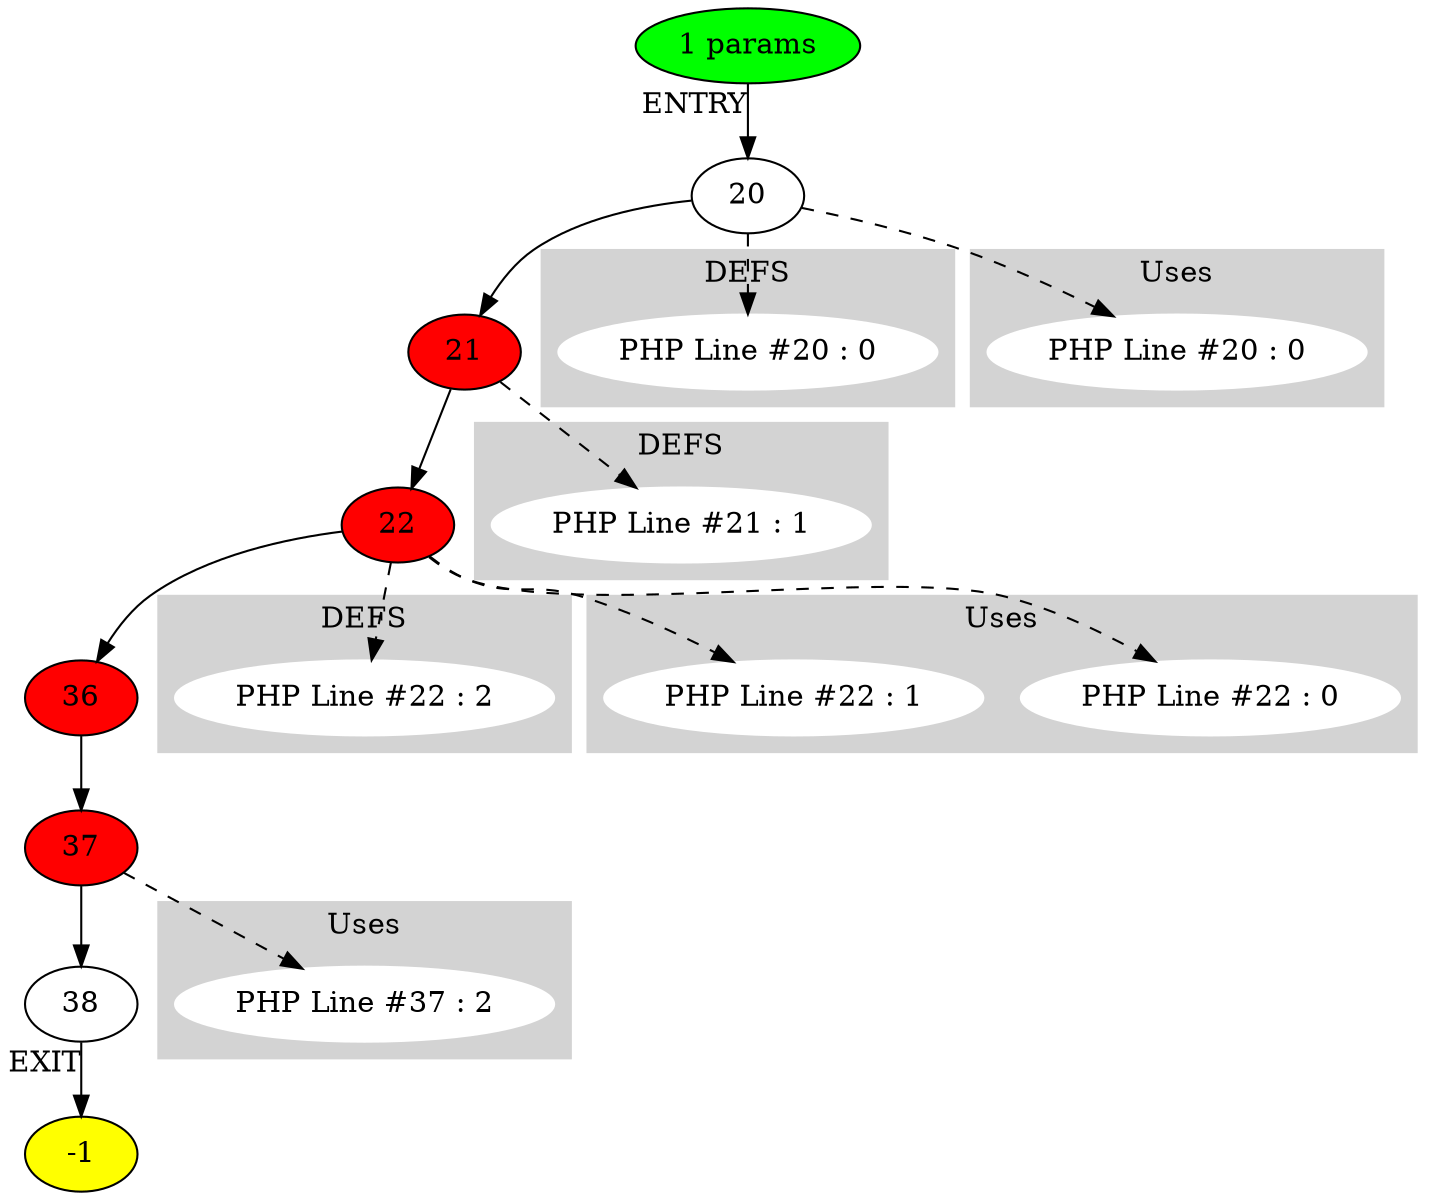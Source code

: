 digraph testName {
0 [label="20"];
1 [label="21" , fillcolor = red, style = filled];
2 [label="22" , fillcolor = red, style = filled];
3 [label="36" , fillcolor = red, style = filled];
4 [label="37" , fillcolor = red, style = filled];
5 [label="38"];
0 -> 1;
1 -> 2;
2 -> 3;
3 -> 4;
4 -> 5;
-2 -> 0[xlabel="ENTRY"];
5 -> -1[xlabel="EXIT"];
-2 [fillcolor = green, style = filled]-1 [fillcolor= yellow, style = filled] subgraph cluster_g_0 { style=filled; color=lightgrey; node [style=filled,color=white]; g_0[label= "PHP Line #20 : 0"];label = "DEFS";}
0 -> g_0 [style="dashed"];
subgraph cluster_g_1 { style=filled; color=lightgrey; node [style=filled,color=white]; g_1[label= "PHP Line #21 : 1"];label = "DEFS";}
1 -> g_1 [style="dashed"];
subgraph cluster_g_2 { style=filled; color=lightgrey; node [style=filled,color=white]; g_2[label= "PHP Line #22 : 2"];label = "DEFS";}
2 -> g_2 [style="dashed"];
subgraph cluster_use_0 { style=filled; color=lightgrey; node [style=filled,color=white]; use_0_0[label= "PHP Line #20 : 0"];label = "Uses";}
0 -> use_0_0 [style="dashed"];
subgraph cluster_use_2 { style=filled; color=lightgrey; node [style=filled,color=white]; use_2_0[label= "PHP Line #22 : 0"];label = "Uses";}
2 -> use_2_0 [style="dashed"];
subgraph cluster_use_2 { style=filled; color=lightgrey; node [style=filled,color=white]; use_2_1[label= "PHP Line #22 : 1"];label = "Uses";}
2 -> use_2_1 [style="dashed"];
subgraph cluster_use_4 { style=filled; color=lightgrey; node [style=filled,color=white]; use_4_2[label= "PHP Line #37 : 2"];label = "Uses";}
4 -> use_4_2 [style="dashed"];
-2 [label="1 params"];
}
